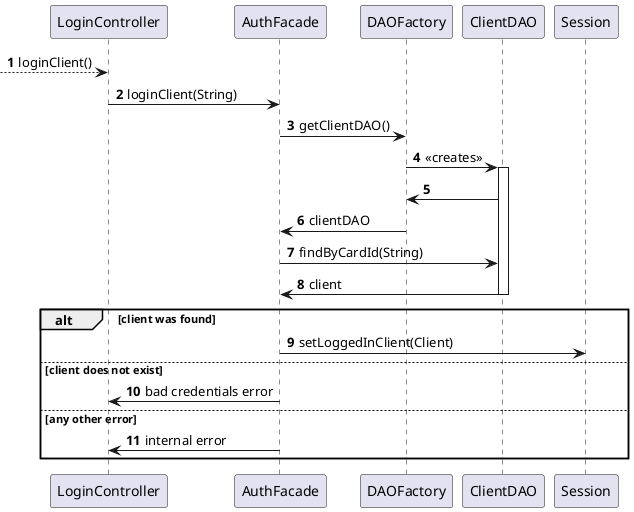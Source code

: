 @startuml

autonumber

--> LoginController: loginClient()
LoginController -> AuthFacade: loginClient(String)
AuthFacade -> DAOFactory : getClientDAO()
DAOFactory -> ClientDAO ++ : <<creates>>
ClientDAO -> DAOFactory
DAOFactory -> AuthFacade : clientDAO
AuthFacade -> ClientDAO : findByCardId(String)
ClientDAO -> AuthFacade : client
deactivate ClientDAO
alt client was found
  AuthFacade -> Session : setLoggedInClient(Client)
else client does not exist
  AuthFacade -> LoginController: bad credentials error
else any other error
  AuthFacade -> LoginController: internal error
end

@enduml